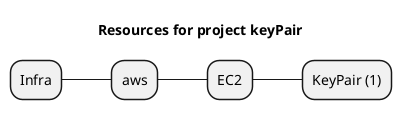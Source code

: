 @startmindmap
title Resources for project keyPair
skinparam monochrome true
+ Infra
++ aws
+++ EC2
++++ KeyPair (1)
@endmindmap